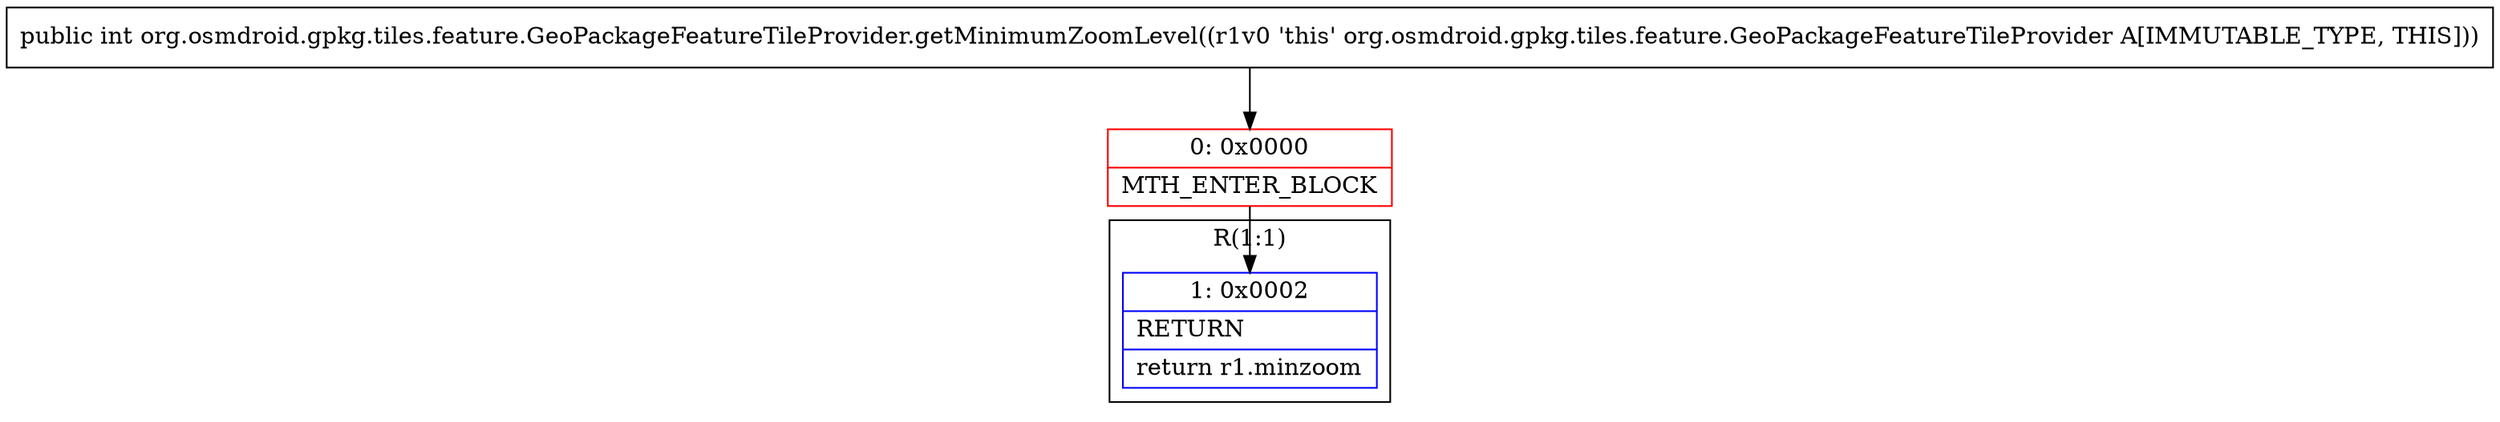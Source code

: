 digraph "CFG fororg.osmdroid.gpkg.tiles.feature.GeoPackageFeatureTileProvider.getMinimumZoomLevel()I" {
subgraph cluster_Region_1469753795 {
label = "R(1:1)";
node [shape=record,color=blue];
Node_1 [shape=record,label="{1\:\ 0x0002|RETURN\l|return r1.minzoom\l}"];
}
Node_0 [shape=record,color=red,label="{0\:\ 0x0000|MTH_ENTER_BLOCK\l}"];
MethodNode[shape=record,label="{public int org.osmdroid.gpkg.tiles.feature.GeoPackageFeatureTileProvider.getMinimumZoomLevel((r1v0 'this' org.osmdroid.gpkg.tiles.feature.GeoPackageFeatureTileProvider A[IMMUTABLE_TYPE, THIS])) }"];
MethodNode -> Node_0;
Node_0 -> Node_1;
}

